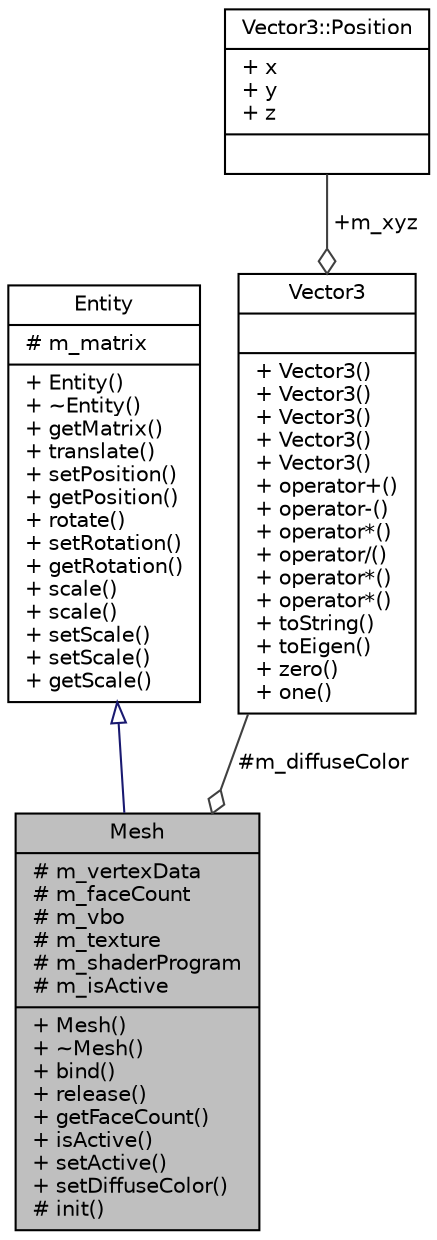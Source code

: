 digraph "Mesh"
{
 // LATEX_PDF_SIZE
  edge [fontname="Helvetica",fontsize="10",labelfontname="Helvetica",labelfontsize="10"];
  node [fontname="Helvetica",fontsize="10",shape=record];
  Node1 [label="{Mesh\n|# m_vertexData\l# m_faceCount\l# m_vbo\l# m_texture\l# m_shaderProgram\l# m_isActive\l|+ Mesh()\l+ ~Mesh()\l+ bind()\l+ release()\l+ getFaceCount()\l+ isActive()\l+ setActive()\l+ setDiffuseColor()\l# init()\l}",height=0.2,width=0.4,color="black", fillcolor="grey75", style="filled", fontcolor="black",tooltip="mesh base class"];
  Node2 -> Node1 [dir="back",color="midnightblue",fontsize="10",style="solid",arrowtail="onormal",fontname="Helvetica"];
  Node2 [label="{Entity\n|# m_matrix\l|+ Entity()\l+ ~Entity()\l+ getMatrix()\l+ translate()\l+ setPosition()\l+ getPosition()\l+ rotate()\l+ setRotation()\l+ getRotation()\l+ scale()\l+ scale()\l+ setScale()\l+ setScale()\l+ getScale()\l}",height=0.2,width=0.4,color="black", fillcolor="white", style="filled",URL="$class_entity.html",tooltip="base class for all objects in openGl window"];
  Node3 -> Node1 [color="grey25",fontsize="10",style="solid",label=" #m_diffuseColor" ,arrowhead="odiamond",fontname="Helvetica"];
  Node3 [label="{Vector3\n||+ Vector3()\l+ Vector3()\l+ Vector3()\l+ Vector3()\l+ Vector3()\l+ operator+()\l+ operator-()\l+ operator*()\l+ operator/()\l+ operator*()\l+ operator*()\l+ toString()\l+ toEigen()\l+ zero()\l+ one()\l}",height=0.2,width=0.4,color="black", fillcolor="white", style="filled",URL="$class_vector3.html",tooltip="Utility Class."];
  Node4 -> Node3 [color="grey25",fontsize="10",style="solid",label=" +m_xyz" ,arrowhead="odiamond",fontname="Helvetica"];
  Node4 [label="{Vector3::Position\n|+ x\l+ y\l+ z\l|}",height=0.2,width=0.4,color="black", fillcolor="white", style="filled",URL="$struct_vector3_1_1_position.html",tooltip=" "];
}
